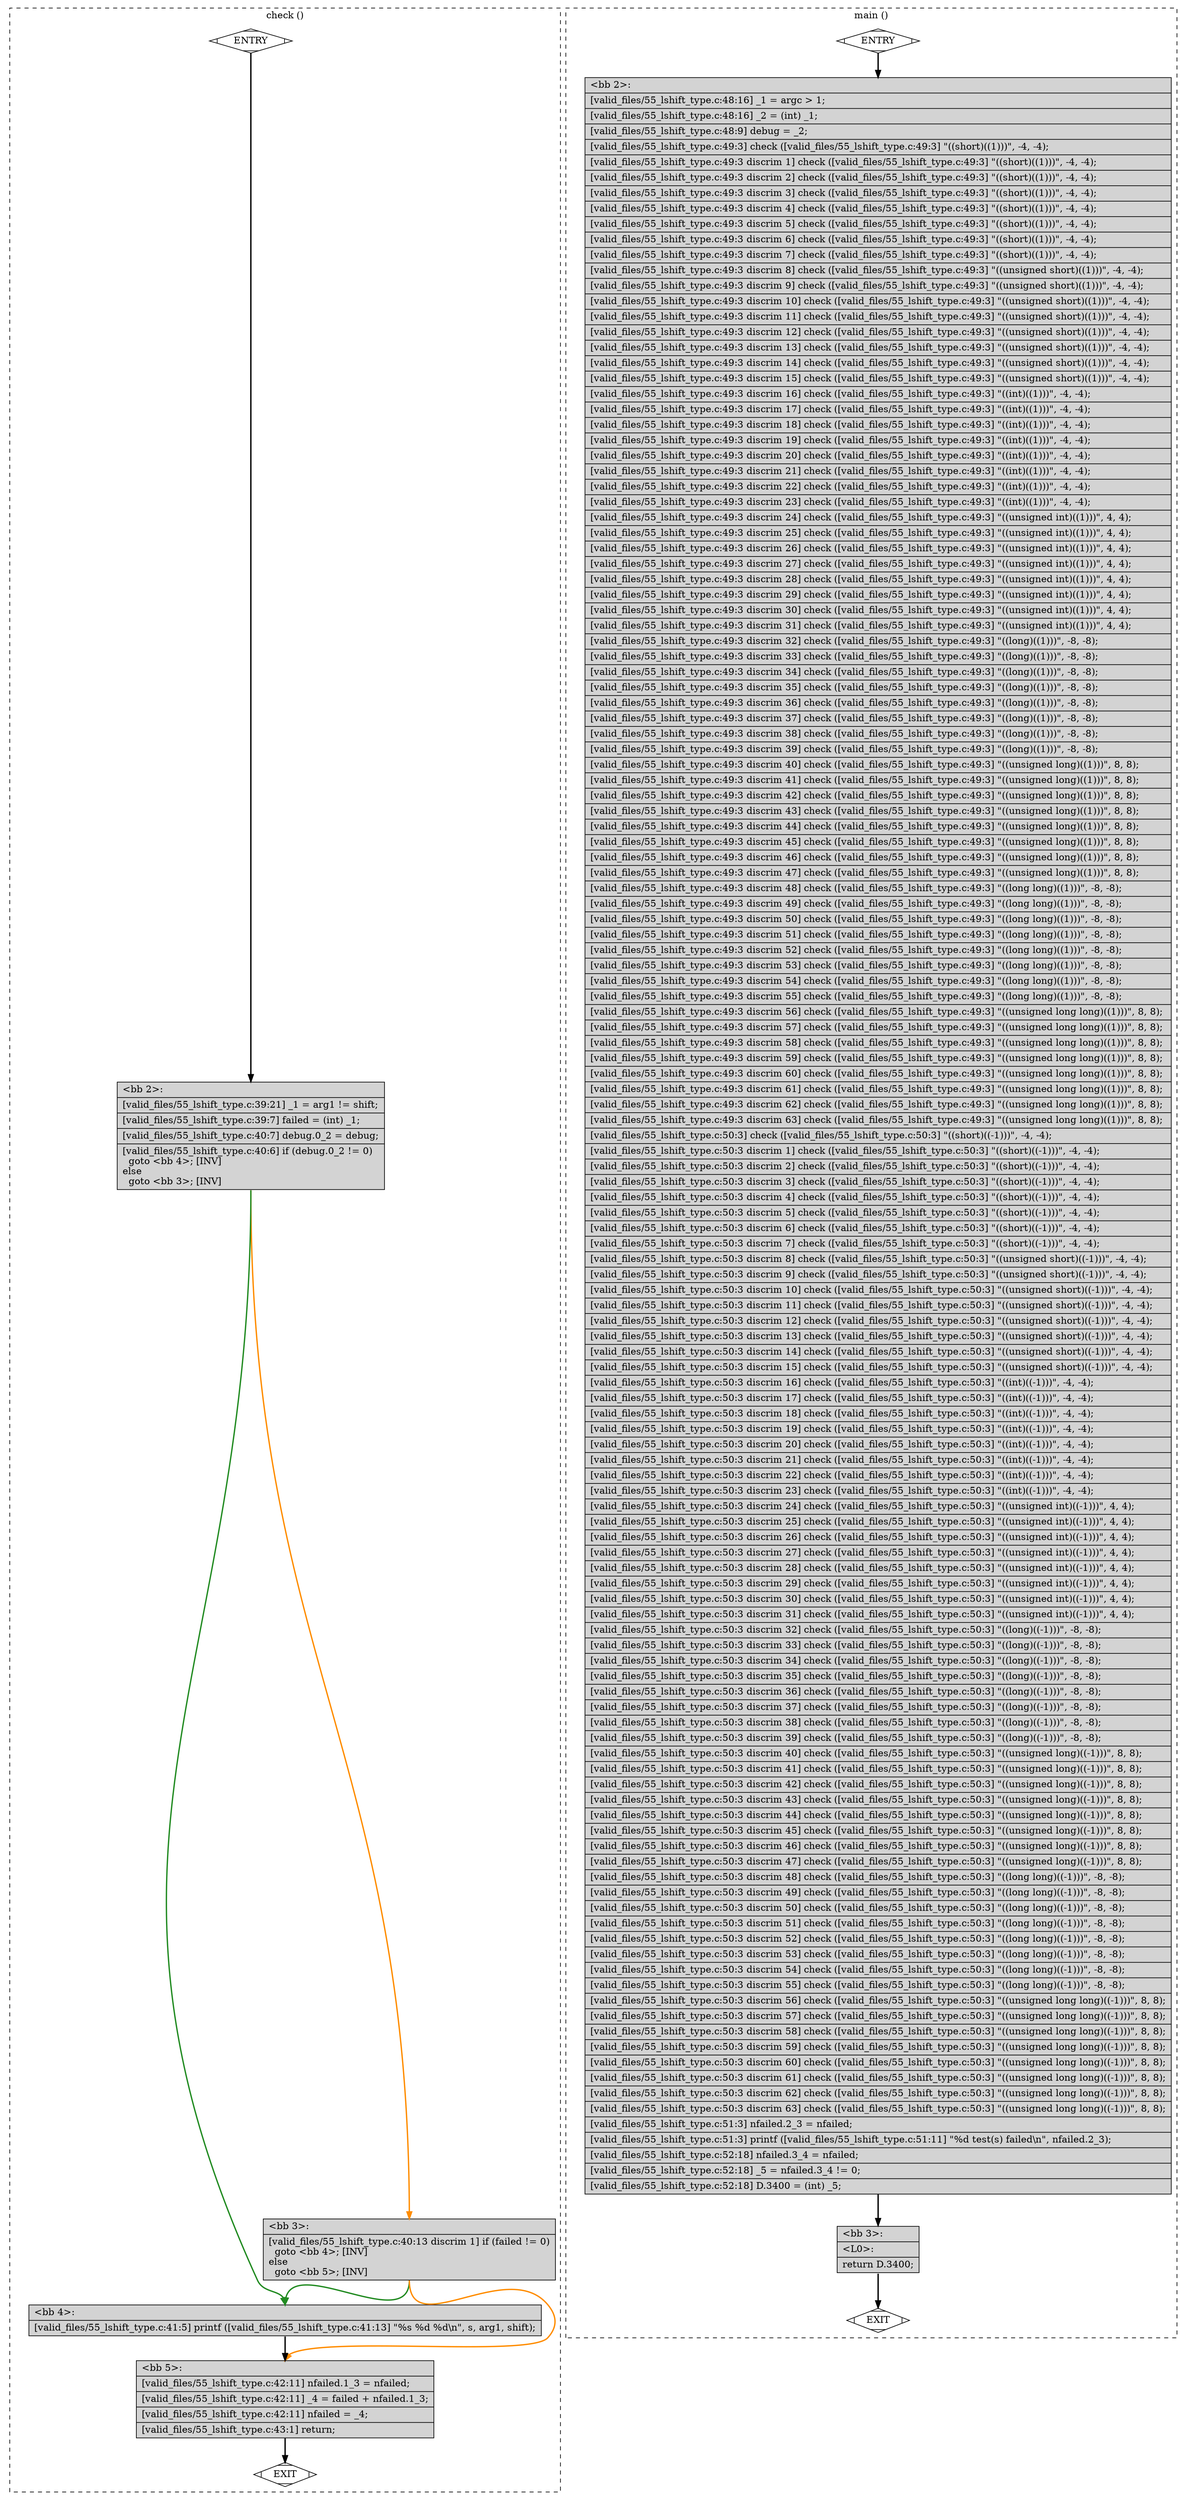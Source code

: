 digraph "a-55_lshift_type.c.015t.cfg" {
overlap=false;
subgraph "cluster_check" {
	style="dashed";
	color="black";
	label="check ()";
	fn_0_basic_block_0 [shape=Mdiamond,style=filled,fillcolor=white,label="ENTRY"];

	fn_0_basic_block_1 [shape=Mdiamond,style=filled,fillcolor=white,label="EXIT"];

	fn_0_basic_block_2 [shape=record,style=filled,fillcolor=lightgrey,label="{\<bb\ 2\>:\l\
|[valid_files/55_lshift_type.c:39:21]\ _1\ =\ arg1\ !=\ shift;\l\
|[valid_files/55_lshift_type.c:39:7]\ failed\ =\ (int)\ _1;\l\
|[valid_files/55_lshift_type.c:40:7]\ debug.0_2\ =\ debug;\l\
|[valid_files/55_lshift_type.c:40:6]\ if\ (debug.0_2\ !=\ 0)\l\
\ \ goto\ \<bb\ 4\>;\ [INV]\l\
else\l\
\ \ goto\ \<bb\ 3\>;\ [INV]\l\
}"];

	fn_0_basic_block_3 [shape=record,style=filled,fillcolor=lightgrey,label="{\<bb\ 3\>:\l\
|[valid_files/55_lshift_type.c:40:13\ discrim\ 1]\ if\ (failed\ !=\ 0)\l\
\ \ goto\ \<bb\ 4\>;\ [INV]\l\
else\l\
\ \ goto\ \<bb\ 5\>;\ [INV]\l\
}"];

	fn_0_basic_block_4 [shape=record,style=filled,fillcolor=lightgrey,label="{\<bb\ 4\>:\l\
|[valid_files/55_lshift_type.c:41:5]\ printf\ ([valid_files/55_lshift_type.c:41:13]\ \"%s\ %d\ %d\\n\",\ s,\ arg1,\ shift);\l\
}"];

	fn_0_basic_block_5 [shape=record,style=filled,fillcolor=lightgrey,label="{\<bb\ 5\>:\l\
|[valid_files/55_lshift_type.c:42:11]\ nfailed.1_3\ =\ nfailed;\l\
|[valid_files/55_lshift_type.c:42:11]\ _4\ =\ failed\ +\ nfailed.1_3;\l\
|[valid_files/55_lshift_type.c:42:11]\ nfailed\ =\ _4;\l\
|[valid_files/55_lshift_type.c:43:1]\ return;\l\
}"];

	fn_0_basic_block_0:s -> fn_0_basic_block_2:n [style="solid,bold",color=black,weight=100,constraint=true];
	fn_0_basic_block_2:s -> fn_0_basic_block_4:n [style="solid,bold",color=forestgreen,weight=10,constraint=true];
	fn_0_basic_block_2:s -> fn_0_basic_block_3:n [style="solid,bold",color=darkorange,weight=10,constraint=true];
	fn_0_basic_block_3:s -> fn_0_basic_block_4:n [style="solid,bold",color=forestgreen,weight=10,constraint=true];
	fn_0_basic_block_3:s -> fn_0_basic_block_5:n [style="solid,bold",color=darkorange,weight=10,constraint=true];
	fn_0_basic_block_4:s -> fn_0_basic_block_5:n [style="solid,bold",color=black,weight=100,constraint=true];
	fn_0_basic_block_5:s -> fn_0_basic_block_1:n [style="solid,bold",color=black,weight=10,constraint=true];
	fn_0_basic_block_0:s -> fn_0_basic_block_1:n [style="invis",constraint=true];
}
subgraph "cluster_main" {
	style="dashed";
	color="black";
	label="main ()";
	fn_1_basic_block_0 [shape=Mdiamond,style=filled,fillcolor=white,label="ENTRY"];

	fn_1_basic_block_1 [shape=Mdiamond,style=filled,fillcolor=white,label="EXIT"];

	fn_1_basic_block_2 [shape=record,style=filled,fillcolor=lightgrey,label="{\<bb\ 2\>:\l\
|[valid_files/55_lshift_type.c:48:16]\ _1\ =\ argc\ \>\ 1;\l\
|[valid_files/55_lshift_type.c:48:16]\ _2\ =\ (int)\ _1;\l\
|[valid_files/55_lshift_type.c:48:9]\ debug\ =\ _2;\l\
|[valid_files/55_lshift_type.c:49:3]\ check\ ([valid_files/55_lshift_type.c:49:3]\ \"((short)((1)))\",\ -4,\ -4);\l\
|[valid_files/55_lshift_type.c:49:3\ discrim\ 1]\ check\ ([valid_files/55_lshift_type.c:49:3]\ \"((short)((1)))\",\ -4,\ -4);\l\
|[valid_files/55_lshift_type.c:49:3\ discrim\ 2]\ check\ ([valid_files/55_lshift_type.c:49:3]\ \"((short)((1)))\",\ -4,\ -4);\l\
|[valid_files/55_lshift_type.c:49:3\ discrim\ 3]\ check\ ([valid_files/55_lshift_type.c:49:3]\ \"((short)((1)))\",\ -4,\ -4);\l\
|[valid_files/55_lshift_type.c:49:3\ discrim\ 4]\ check\ ([valid_files/55_lshift_type.c:49:3]\ \"((short)((1)))\",\ -4,\ -4);\l\
|[valid_files/55_lshift_type.c:49:3\ discrim\ 5]\ check\ ([valid_files/55_lshift_type.c:49:3]\ \"((short)((1)))\",\ -4,\ -4);\l\
|[valid_files/55_lshift_type.c:49:3\ discrim\ 6]\ check\ ([valid_files/55_lshift_type.c:49:3]\ \"((short)((1)))\",\ -4,\ -4);\l\
|[valid_files/55_lshift_type.c:49:3\ discrim\ 7]\ check\ ([valid_files/55_lshift_type.c:49:3]\ \"((short)((1)))\",\ -4,\ -4);\l\
|[valid_files/55_lshift_type.c:49:3\ discrim\ 8]\ check\ ([valid_files/55_lshift_type.c:49:3]\ \"((unsigned\ short)((1)))\",\ -4,\ -4);\l\
|[valid_files/55_lshift_type.c:49:3\ discrim\ 9]\ check\ ([valid_files/55_lshift_type.c:49:3]\ \"((unsigned\ short)((1)))\",\ -4,\ -4);\l\
|[valid_files/55_lshift_type.c:49:3\ discrim\ 10]\ check\ ([valid_files/55_lshift_type.c:49:3]\ \"((unsigned\ short)((1)))\",\ -4,\ -4);\l\
|[valid_files/55_lshift_type.c:49:3\ discrim\ 11]\ check\ ([valid_files/55_lshift_type.c:49:3]\ \"((unsigned\ short)((1)))\",\ -4,\ -4);\l\
|[valid_files/55_lshift_type.c:49:3\ discrim\ 12]\ check\ ([valid_files/55_lshift_type.c:49:3]\ \"((unsigned\ short)((1)))\",\ -4,\ -4);\l\
|[valid_files/55_lshift_type.c:49:3\ discrim\ 13]\ check\ ([valid_files/55_lshift_type.c:49:3]\ \"((unsigned\ short)((1)))\",\ -4,\ -4);\l\
|[valid_files/55_lshift_type.c:49:3\ discrim\ 14]\ check\ ([valid_files/55_lshift_type.c:49:3]\ \"((unsigned\ short)((1)))\",\ -4,\ -4);\l\
|[valid_files/55_lshift_type.c:49:3\ discrim\ 15]\ check\ ([valid_files/55_lshift_type.c:49:3]\ \"((unsigned\ short)((1)))\",\ -4,\ -4);\l\
|[valid_files/55_lshift_type.c:49:3\ discrim\ 16]\ check\ ([valid_files/55_lshift_type.c:49:3]\ \"((int)((1)))\",\ -4,\ -4);\l\
|[valid_files/55_lshift_type.c:49:3\ discrim\ 17]\ check\ ([valid_files/55_lshift_type.c:49:3]\ \"((int)((1)))\",\ -4,\ -4);\l\
|[valid_files/55_lshift_type.c:49:3\ discrim\ 18]\ check\ ([valid_files/55_lshift_type.c:49:3]\ \"((int)((1)))\",\ -4,\ -4);\l\
|[valid_files/55_lshift_type.c:49:3\ discrim\ 19]\ check\ ([valid_files/55_lshift_type.c:49:3]\ \"((int)((1)))\",\ -4,\ -4);\l\
|[valid_files/55_lshift_type.c:49:3\ discrim\ 20]\ check\ ([valid_files/55_lshift_type.c:49:3]\ \"((int)((1)))\",\ -4,\ -4);\l\
|[valid_files/55_lshift_type.c:49:3\ discrim\ 21]\ check\ ([valid_files/55_lshift_type.c:49:3]\ \"((int)((1)))\",\ -4,\ -4);\l\
|[valid_files/55_lshift_type.c:49:3\ discrim\ 22]\ check\ ([valid_files/55_lshift_type.c:49:3]\ \"((int)((1)))\",\ -4,\ -4);\l\
|[valid_files/55_lshift_type.c:49:3\ discrim\ 23]\ check\ ([valid_files/55_lshift_type.c:49:3]\ \"((int)((1)))\",\ -4,\ -4);\l\
|[valid_files/55_lshift_type.c:49:3\ discrim\ 24]\ check\ ([valid_files/55_lshift_type.c:49:3]\ \"((unsigned\ int)((1)))\",\ 4,\ 4);\l\
|[valid_files/55_lshift_type.c:49:3\ discrim\ 25]\ check\ ([valid_files/55_lshift_type.c:49:3]\ \"((unsigned\ int)((1)))\",\ 4,\ 4);\l\
|[valid_files/55_lshift_type.c:49:3\ discrim\ 26]\ check\ ([valid_files/55_lshift_type.c:49:3]\ \"((unsigned\ int)((1)))\",\ 4,\ 4);\l\
|[valid_files/55_lshift_type.c:49:3\ discrim\ 27]\ check\ ([valid_files/55_lshift_type.c:49:3]\ \"((unsigned\ int)((1)))\",\ 4,\ 4);\l\
|[valid_files/55_lshift_type.c:49:3\ discrim\ 28]\ check\ ([valid_files/55_lshift_type.c:49:3]\ \"((unsigned\ int)((1)))\",\ 4,\ 4);\l\
|[valid_files/55_lshift_type.c:49:3\ discrim\ 29]\ check\ ([valid_files/55_lshift_type.c:49:3]\ \"((unsigned\ int)((1)))\",\ 4,\ 4);\l\
|[valid_files/55_lshift_type.c:49:3\ discrim\ 30]\ check\ ([valid_files/55_lshift_type.c:49:3]\ \"((unsigned\ int)((1)))\",\ 4,\ 4);\l\
|[valid_files/55_lshift_type.c:49:3\ discrim\ 31]\ check\ ([valid_files/55_lshift_type.c:49:3]\ \"((unsigned\ int)((1)))\",\ 4,\ 4);\l\
|[valid_files/55_lshift_type.c:49:3\ discrim\ 32]\ check\ ([valid_files/55_lshift_type.c:49:3]\ \"((long)((1)))\",\ -8,\ -8);\l\
|[valid_files/55_lshift_type.c:49:3\ discrim\ 33]\ check\ ([valid_files/55_lshift_type.c:49:3]\ \"((long)((1)))\",\ -8,\ -8);\l\
|[valid_files/55_lshift_type.c:49:3\ discrim\ 34]\ check\ ([valid_files/55_lshift_type.c:49:3]\ \"((long)((1)))\",\ -8,\ -8);\l\
|[valid_files/55_lshift_type.c:49:3\ discrim\ 35]\ check\ ([valid_files/55_lshift_type.c:49:3]\ \"((long)((1)))\",\ -8,\ -8);\l\
|[valid_files/55_lshift_type.c:49:3\ discrim\ 36]\ check\ ([valid_files/55_lshift_type.c:49:3]\ \"((long)((1)))\",\ -8,\ -8);\l\
|[valid_files/55_lshift_type.c:49:3\ discrim\ 37]\ check\ ([valid_files/55_lshift_type.c:49:3]\ \"((long)((1)))\",\ -8,\ -8);\l\
|[valid_files/55_lshift_type.c:49:3\ discrim\ 38]\ check\ ([valid_files/55_lshift_type.c:49:3]\ \"((long)((1)))\",\ -8,\ -8);\l\
|[valid_files/55_lshift_type.c:49:3\ discrim\ 39]\ check\ ([valid_files/55_lshift_type.c:49:3]\ \"((long)((1)))\",\ -8,\ -8);\l\
|[valid_files/55_lshift_type.c:49:3\ discrim\ 40]\ check\ ([valid_files/55_lshift_type.c:49:3]\ \"((unsigned\ long)((1)))\",\ 8,\ 8);\l\
|[valid_files/55_lshift_type.c:49:3\ discrim\ 41]\ check\ ([valid_files/55_lshift_type.c:49:3]\ \"((unsigned\ long)((1)))\",\ 8,\ 8);\l\
|[valid_files/55_lshift_type.c:49:3\ discrim\ 42]\ check\ ([valid_files/55_lshift_type.c:49:3]\ \"((unsigned\ long)((1)))\",\ 8,\ 8);\l\
|[valid_files/55_lshift_type.c:49:3\ discrim\ 43]\ check\ ([valid_files/55_lshift_type.c:49:3]\ \"((unsigned\ long)((1)))\",\ 8,\ 8);\l\
|[valid_files/55_lshift_type.c:49:3\ discrim\ 44]\ check\ ([valid_files/55_lshift_type.c:49:3]\ \"((unsigned\ long)((1)))\",\ 8,\ 8);\l\
|[valid_files/55_lshift_type.c:49:3\ discrim\ 45]\ check\ ([valid_files/55_lshift_type.c:49:3]\ \"((unsigned\ long)((1)))\",\ 8,\ 8);\l\
|[valid_files/55_lshift_type.c:49:3\ discrim\ 46]\ check\ ([valid_files/55_lshift_type.c:49:3]\ \"((unsigned\ long)((1)))\",\ 8,\ 8);\l\
|[valid_files/55_lshift_type.c:49:3\ discrim\ 47]\ check\ ([valid_files/55_lshift_type.c:49:3]\ \"((unsigned\ long)((1)))\",\ 8,\ 8);\l\
|[valid_files/55_lshift_type.c:49:3\ discrim\ 48]\ check\ ([valid_files/55_lshift_type.c:49:3]\ \"((long\ long)((1)))\",\ -8,\ -8);\l\
|[valid_files/55_lshift_type.c:49:3\ discrim\ 49]\ check\ ([valid_files/55_lshift_type.c:49:3]\ \"((long\ long)((1)))\",\ -8,\ -8);\l\
|[valid_files/55_lshift_type.c:49:3\ discrim\ 50]\ check\ ([valid_files/55_lshift_type.c:49:3]\ \"((long\ long)((1)))\",\ -8,\ -8);\l\
|[valid_files/55_lshift_type.c:49:3\ discrim\ 51]\ check\ ([valid_files/55_lshift_type.c:49:3]\ \"((long\ long)((1)))\",\ -8,\ -8);\l\
|[valid_files/55_lshift_type.c:49:3\ discrim\ 52]\ check\ ([valid_files/55_lshift_type.c:49:3]\ \"((long\ long)((1)))\",\ -8,\ -8);\l\
|[valid_files/55_lshift_type.c:49:3\ discrim\ 53]\ check\ ([valid_files/55_lshift_type.c:49:3]\ \"((long\ long)((1)))\",\ -8,\ -8);\l\
|[valid_files/55_lshift_type.c:49:3\ discrim\ 54]\ check\ ([valid_files/55_lshift_type.c:49:3]\ \"((long\ long)((1)))\",\ -8,\ -8);\l\
|[valid_files/55_lshift_type.c:49:3\ discrim\ 55]\ check\ ([valid_files/55_lshift_type.c:49:3]\ \"((long\ long)((1)))\",\ -8,\ -8);\l\
|[valid_files/55_lshift_type.c:49:3\ discrim\ 56]\ check\ ([valid_files/55_lshift_type.c:49:3]\ \"((unsigned\ long\ long)((1)))\",\ 8,\ 8);\l\
|[valid_files/55_lshift_type.c:49:3\ discrim\ 57]\ check\ ([valid_files/55_lshift_type.c:49:3]\ \"((unsigned\ long\ long)((1)))\",\ 8,\ 8);\l\
|[valid_files/55_lshift_type.c:49:3\ discrim\ 58]\ check\ ([valid_files/55_lshift_type.c:49:3]\ \"((unsigned\ long\ long)((1)))\",\ 8,\ 8);\l\
|[valid_files/55_lshift_type.c:49:3\ discrim\ 59]\ check\ ([valid_files/55_lshift_type.c:49:3]\ \"((unsigned\ long\ long)((1)))\",\ 8,\ 8);\l\
|[valid_files/55_lshift_type.c:49:3\ discrim\ 60]\ check\ ([valid_files/55_lshift_type.c:49:3]\ \"((unsigned\ long\ long)((1)))\",\ 8,\ 8);\l\
|[valid_files/55_lshift_type.c:49:3\ discrim\ 61]\ check\ ([valid_files/55_lshift_type.c:49:3]\ \"((unsigned\ long\ long)((1)))\",\ 8,\ 8);\l\
|[valid_files/55_lshift_type.c:49:3\ discrim\ 62]\ check\ ([valid_files/55_lshift_type.c:49:3]\ \"((unsigned\ long\ long)((1)))\",\ 8,\ 8);\l\
|[valid_files/55_lshift_type.c:49:3\ discrim\ 63]\ check\ ([valid_files/55_lshift_type.c:49:3]\ \"((unsigned\ long\ long)((1)))\",\ 8,\ 8);\l\
|[valid_files/55_lshift_type.c:50:3]\ check\ ([valid_files/55_lshift_type.c:50:3]\ \"((short)((-1)))\",\ -4,\ -4);\l\
|[valid_files/55_lshift_type.c:50:3\ discrim\ 1]\ check\ ([valid_files/55_lshift_type.c:50:3]\ \"((short)((-1)))\",\ -4,\ -4);\l\
|[valid_files/55_lshift_type.c:50:3\ discrim\ 2]\ check\ ([valid_files/55_lshift_type.c:50:3]\ \"((short)((-1)))\",\ -4,\ -4);\l\
|[valid_files/55_lshift_type.c:50:3\ discrim\ 3]\ check\ ([valid_files/55_lshift_type.c:50:3]\ \"((short)((-1)))\",\ -4,\ -4);\l\
|[valid_files/55_lshift_type.c:50:3\ discrim\ 4]\ check\ ([valid_files/55_lshift_type.c:50:3]\ \"((short)((-1)))\",\ -4,\ -4);\l\
|[valid_files/55_lshift_type.c:50:3\ discrim\ 5]\ check\ ([valid_files/55_lshift_type.c:50:3]\ \"((short)((-1)))\",\ -4,\ -4);\l\
|[valid_files/55_lshift_type.c:50:3\ discrim\ 6]\ check\ ([valid_files/55_lshift_type.c:50:3]\ \"((short)((-1)))\",\ -4,\ -4);\l\
|[valid_files/55_lshift_type.c:50:3\ discrim\ 7]\ check\ ([valid_files/55_lshift_type.c:50:3]\ \"((short)((-1)))\",\ -4,\ -4);\l\
|[valid_files/55_lshift_type.c:50:3\ discrim\ 8]\ check\ ([valid_files/55_lshift_type.c:50:3]\ \"((unsigned\ short)((-1)))\",\ -4,\ -4);\l\
|[valid_files/55_lshift_type.c:50:3\ discrim\ 9]\ check\ ([valid_files/55_lshift_type.c:50:3]\ \"((unsigned\ short)((-1)))\",\ -4,\ -4);\l\
|[valid_files/55_lshift_type.c:50:3\ discrim\ 10]\ check\ ([valid_files/55_lshift_type.c:50:3]\ \"((unsigned\ short)((-1)))\",\ -4,\ -4);\l\
|[valid_files/55_lshift_type.c:50:3\ discrim\ 11]\ check\ ([valid_files/55_lshift_type.c:50:3]\ \"((unsigned\ short)((-1)))\",\ -4,\ -4);\l\
|[valid_files/55_lshift_type.c:50:3\ discrim\ 12]\ check\ ([valid_files/55_lshift_type.c:50:3]\ \"((unsigned\ short)((-1)))\",\ -4,\ -4);\l\
|[valid_files/55_lshift_type.c:50:3\ discrim\ 13]\ check\ ([valid_files/55_lshift_type.c:50:3]\ \"((unsigned\ short)((-1)))\",\ -4,\ -4);\l\
|[valid_files/55_lshift_type.c:50:3\ discrim\ 14]\ check\ ([valid_files/55_lshift_type.c:50:3]\ \"((unsigned\ short)((-1)))\",\ -4,\ -4);\l\
|[valid_files/55_lshift_type.c:50:3\ discrim\ 15]\ check\ ([valid_files/55_lshift_type.c:50:3]\ \"((unsigned\ short)((-1)))\",\ -4,\ -4);\l\
|[valid_files/55_lshift_type.c:50:3\ discrim\ 16]\ check\ ([valid_files/55_lshift_type.c:50:3]\ \"((int)((-1)))\",\ -4,\ -4);\l\
|[valid_files/55_lshift_type.c:50:3\ discrim\ 17]\ check\ ([valid_files/55_lshift_type.c:50:3]\ \"((int)((-1)))\",\ -4,\ -4);\l\
|[valid_files/55_lshift_type.c:50:3\ discrim\ 18]\ check\ ([valid_files/55_lshift_type.c:50:3]\ \"((int)((-1)))\",\ -4,\ -4);\l\
|[valid_files/55_lshift_type.c:50:3\ discrim\ 19]\ check\ ([valid_files/55_lshift_type.c:50:3]\ \"((int)((-1)))\",\ -4,\ -4);\l\
|[valid_files/55_lshift_type.c:50:3\ discrim\ 20]\ check\ ([valid_files/55_lshift_type.c:50:3]\ \"((int)((-1)))\",\ -4,\ -4);\l\
|[valid_files/55_lshift_type.c:50:3\ discrim\ 21]\ check\ ([valid_files/55_lshift_type.c:50:3]\ \"((int)((-1)))\",\ -4,\ -4);\l\
|[valid_files/55_lshift_type.c:50:3\ discrim\ 22]\ check\ ([valid_files/55_lshift_type.c:50:3]\ \"((int)((-1)))\",\ -4,\ -4);\l\
|[valid_files/55_lshift_type.c:50:3\ discrim\ 23]\ check\ ([valid_files/55_lshift_type.c:50:3]\ \"((int)((-1)))\",\ -4,\ -4);\l\
|[valid_files/55_lshift_type.c:50:3\ discrim\ 24]\ check\ ([valid_files/55_lshift_type.c:50:3]\ \"((unsigned\ int)((-1)))\",\ 4,\ 4);\l\
|[valid_files/55_lshift_type.c:50:3\ discrim\ 25]\ check\ ([valid_files/55_lshift_type.c:50:3]\ \"((unsigned\ int)((-1)))\",\ 4,\ 4);\l\
|[valid_files/55_lshift_type.c:50:3\ discrim\ 26]\ check\ ([valid_files/55_lshift_type.c:50:3]\ \"((unsigned\ int)((-1)))\",\ 4,\ 4);\l\
|[valid_files/55_lshift_type.c:50:3\ discrim\ 27]\ check\ ([valid_files/55_lshift_type.c:50:3]\ \"((unsigned\ int)((-1)))\",\ 4,\ 4);\l\
|[valid_files/55_lshift_type.c:50:3\ discrim\ 28]\ check\ ([valid_files/55_lshift_type.c:50:3]\ \"((unsigned\ int)((-1)))\",\ 4,\ 4);\l\
|[valid_files/55_lshift_type.c:50:3\ discrim\ 29]\ check\ ([valid_files/55_lshift_type.c:50:3]\ \"((unsigned\ int)((-1)))\",\ 4,\ 4);\l\
|[valid_files/55_lshift_type.c:50:3\ discrim\ 30]\ check\ ([valid_files/55_lshift_type.c:50:3]\ \"((unsigned\ int)((-1)))\",\ 4,\ 4);\l\
|[valid_files/55_lshift_type.c:50:3\ discrim\ 31]\ check\ ([valid_files/55_lshift_type.c:50:3]\ \"((unsigned\ int)((-1)))\",\ 4,\ 4);\l\
|[valid_files/55_lshift_type.c:50:3\ discrim\ 32]\ check\ ([valid_files/55_lshift_type.c:50:3]\ \"((long)((-1)))\",\ -8,\ -8);\l\
|[valid_files/55_lshift_type.c:50:3\ discrim\ 33]\ check\ ([valid_files/55_lshift_type.c:50:3]\ \"((long)((-1)))\",\ -8,\ -8);\l\
|[valid_files/55_lshift_type.c:50:3\ discrim\ 34]\ check\ ([valid_files/55_lshift_type.c:50:3]\ \"((long)((-1)))\",\ -8,\ -8);\l\
|[valid_files/55_lshift_type.c:50:3\ discrim\ 35]\ check\ ([valid_files/55_lshift_type.c:50:3]\ \"((long)((-1)))\",\ -8,\ -8);\l\
|[valid_files/55_lshift_type.c:50:3\ discrim\ 36]\ check\ ([valid_files/55_lshift_type.c:50:3]\ \"((long)((-1)))\",\ -8,\ -8);\l\
|[valid_files/55_lshift_type.c:50:3\ discrim\ 37]\ check\ ([valid_files/55_lshift_type.c:50:3]\ \"((long)((-1)))\",\ -8,\ -8);\l\
|[valid_files/55_lshift_type.c:50:3\ discrim\ 38]\ check\ ([valid_files/55_lshift_type.c:50:3]\ \"((long)((-1)))\",\ -8,\ -8);\l\
|[valid_files/55_lshift_type.c:50:3\ discrim\ 39]\ check\ ([valid_files/55_lshift_type.c:50:3]\ \"((long)((-1)))\",\ -8,\ -8);\l\
|[valid_files/55_lshift_type.c:50:3\ discrim\ 40]\ check\ ([valid_files/55_lshift_type.c:50:3]\ \"((unsigned\ long)((-1)))\",\ 8,\ 8);\l\
|[valid_files/55_lshift_type.c:50:3\ discrim\ 41]\ check\ ([valid_files/55_lshift_type.c:50:3]\ \"((unsigned\ long)((-1)))\",\ 8,\ 8);\l\
|[valid_files/55_lshift_type.c:50:3\ discrim\ 42]\ check\ ([valid_files/55_lshift_type.c:50:3]\ \"((unsigned\ long)((-1)))\",\ 8,\ 8);\l\
|[valid_files/55_lshift_type.c:50:3\ discrim\ 43]\ check\ ([valid_files/55_lshift_type.c:50:3]\ \"((unsigned\ long)((-1)))\",\ 8,\ 8);\l\
|[valid_files/55_lshift_type.c:50:3\ discrim\ 44]\ check\ ([valid_files/55_lshift_type.c:50:3]\ \"((unsigned\ long)((-1)))\",\ 8,\ 8);\l\
|[valid_files/55_lshift_type.c:50:3\ discrim\ 45]\ check\ ([valid_files/55_lshift_type.c:50:3]\ \"((unsigned\ long)((-1)))\",\ 8,\ 8);\l\
|[valid_files/55_lshift_type.c:50:3\ discrim\ 46]\ check\ ([valid_files/55_lshift_type.c:50:3]\ \"((unsigned\ long)((-1)))\",\ 8,\ 8);\l\
|[valid_files/55_lshift_type.c:50:3\ discrim\ 47]\ check\ ([valid_files/55_lshift_type.c:50:3]\ \"((unsigned\ long)((-1)))\",\ 8,\ 8);\l\
|[valid_files/55_lshift_type.c:50:3\ discrim\ 48]\ check\ ([valid_files/55_lshift_type.c:50:3]\ \"((long\ long)((-1)))\",\ -8,\ -8);\l\
|[valid_files/55_lshift_type.c:50:3\ discrim\ 49]\ check\ ([valid_files/55_lshift_type.c:50:3]\ \"((long\ long)((-1)))\",\ -8,\ -8);\l\
|[valid_files/55_lshift_type.c:50:3\ discrim\ 50]\ check\ ([valid_files/55_lshift_type.c:50:3]\ \"((long\ long)((-1)))\",\ -8,\ -8);\l\
|[valid_files/55_lshift_type.c:50:3\ discrim\ 51]\ check\ ([valid_files/55_lshift_type.c:50:3]\ \"((long\ long)((-1)))\",\ -8,\ -8);\l\
|[valid_files/55_lshift_type.c:50:3\ discrim\ 52]\ check\ ([valid_files/55_lshift_type.c:50:3]\ \"((long\ long)((-1)))\",\ -8,\ -8);\l\
|[valid_files/55_lshift_type.c:50:3\ discrim\ 53]\ check\ ([valid_files/55_lshift_type.c:50:3]\ \"((long\ long)((-1)))\",\ -8,\ -8);\l\
|[valid_files/55_lshift_type.c:50:3\ discrim\ 54]\ check\ ([valid_files/55_lshift_type.c:50:3]\ \"((long\ long)((-1)))\",\ -8,\ -8);\l\
|[valid_files/55_lshift_type.c:50:3\ discrim\ 55]\ check\ ([valid_files/55_lshift_type.c:50:3]\ \"((long\ long)((-1)))\",\ -8,\ -8);\l\
|[valid_files/55_lshift_type.c:50:3\ discrim\ 56]\ check\ ([valid_files/55_lshift_type.c:50:3]\ \"((unsigned\ long\ long)((-1)))\",\ 8,\ 8);\l\
|[valid_files/55_lshift_type.c:50:3\ discrim\ 57]\ check\ ([valid_files/55_lshift_type.c:50:3]\ \"((unsigned\ long\ long)((-1)))\",\ 8,\ 8);\l\
|[valid_files/55_lshift_type.c:50:3\ discrim\ 58]\ check\ ([valid_files/55_lshift_type.c:50:3]\ \"((unsigned\ long\ long)((-1)))\",\ 8,\ 8);\l\
|[valid_files/55_lshift_type.c:50:3\ discrim\ 59]\ check\ ([valid_files/55_lshift_type.c:50:3]\ \"((unsigned\ long\ long)((-1)))\",\ 8,\ 8);\l\
|[valid_files/55_lshift_type.c:50:3\ discrim\ 60]\ check\ ([valid_files/55_lshift_type.c:50:3]\ \"((unsigned\ long\ long)((-1)))\",\ 8,\ 8);\l\
|[valid_files/55_lshift_type.c:50:3\ discrim\ 61]\ check\ ([valid_files/55_lshift_type.c:50:3]\ \"((unsigned\ long\ long)((-1)))\",\ 8,\ 8);\l\
|[valid_files/55_lshift_type.c:50:3\ discrim\ 62]\ check\ ([valid_files/55_lshift_type.c:50:3]\ \"((unsigned\ long\ long)((-1)))\",\ 8,\ 8);\l\
|[valid_files/55_lshift_type.c:50:3\ discrim\ 63]\ check\ ([valid_files/55_lshift_type.c:50:3]\ \"((unsigned\ long\ long)((-1)))\",\ 8,\ 8);\l\
|[valid_files/55_lshift_type.c:51:3]\ nfailed.2_3\ =\ nfailed;\l\
|[valid_files/55_lshift_type.c:51:3]\ printf\ ([valid_files/55_lshift_type.c:51:11]\ \"%d\ test(s)\ failed\\n\",\ nfailed.2_3);\l\
|[valid_files/55_lshift_type.c:52:18]\ nfailed.3_4\ =\ nfailed;\l\
|[valid_files/55_lshift_type.c:52:18]\ _5\ =\ nfailed.3_4\ !=\ 0;\l\
|[valid_files/55_lshift_type.c:52:18]\ D.3400\ =\ (int)\ _5;\l\
}"];

	fn_1_basic_block_3 [shape=record,style=filled,fillcolor=lightgrey,label="{\<bb\ 3\>:\l\
|\<L0\>:\l\
|return\ D.3400;\l\
}"];

	fn_1_basic_block_0:s -> fn_1_basic_block_2:n [style="solid,bold",color=black,weight=100,constraint=true];
	fn_1_basic_block_2:s -> fn_1_basic_block_3:n [style="solid,bold",color=black,weight=100,constraint=true];
	fn_1_basic_block_3:s -> fn_1_basic_block_1:n [style="solid,bold",color=black,weight=10,constraint=true];
	fn_1_basic_block_0:s -> fn_1_basic_block_1:n [style="invis",constraint=true];
}
}
